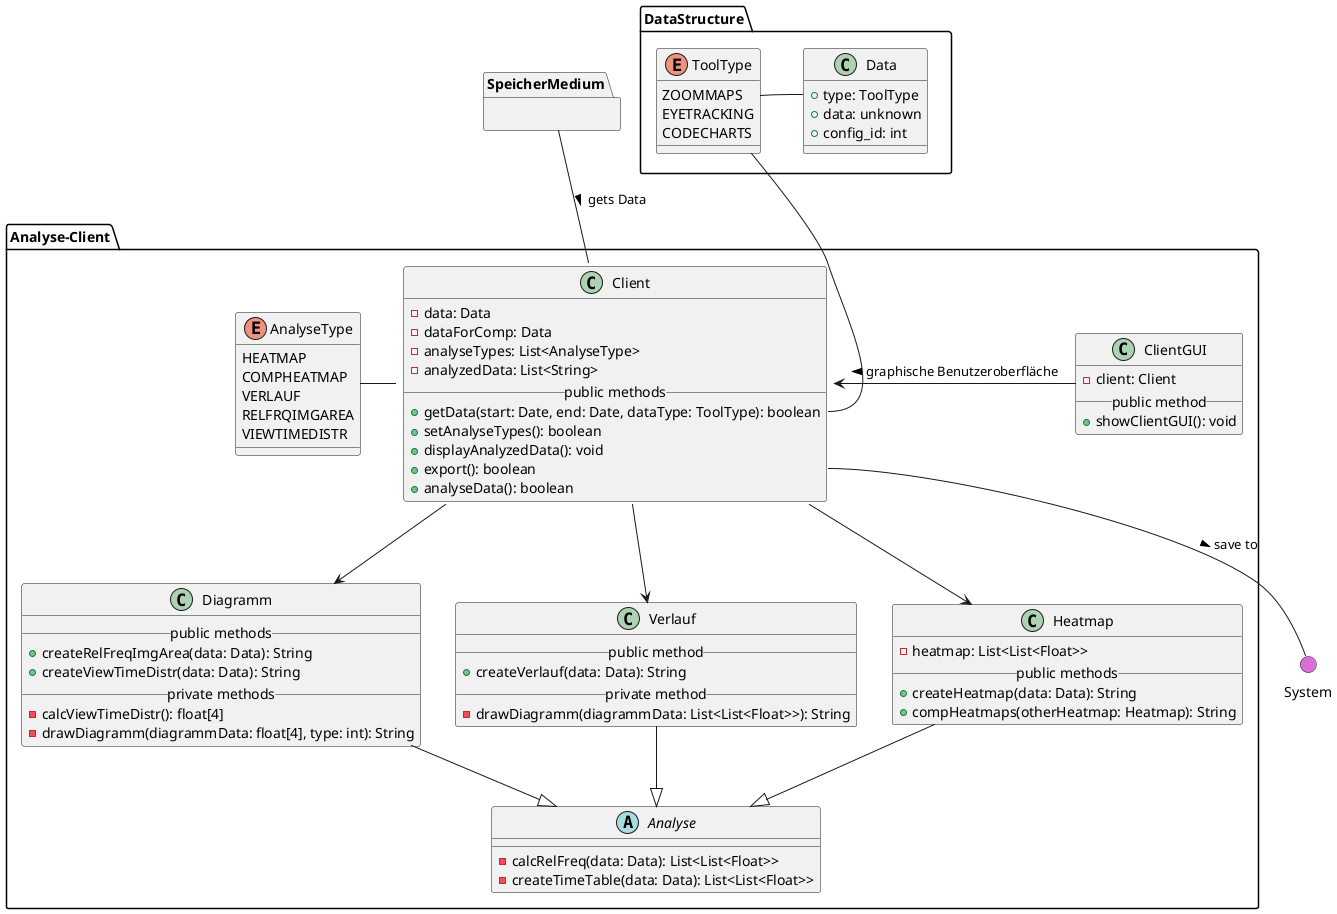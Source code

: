 @startuml analyseclient

' === ANALYSE CLIENT ===
package Analyse-Client{
  
  ' Client
  class Client {
    - data: Data
    - dataForComp: Data
    - analyseTypes: List<AnalyseType>
    - analyzedData: List<String>
    __public methods__
    + getData(start: Date, end: Date, dataType: ToolType): boolean
    + setAnalyseTypes(): boolean
    + displayAnalyzedData(): void
    + export(): boolean
    + analyseData(): boolean
  }

  ' Analyse
  abstract Analyse {
    - calcRelFreq(data: Data): List<List<Float>>
    - createTimeTable(data: Data): List<List<Float>>
  }

  ' Heatmap
  class Heatmap {
    - heatmap: List<List<Float>>
    __public methods__
    + createHeatmap(data: Data): String
    + compHeatmaps(otherHeatmap: Heatmap): String
  }

  ' Verlauf
  class Verlauf {
    __public method__
    + createVerlauf(data: Data): String
    __private method__
    - drawDiagramm(diagrammData: List<List<Float>>): String
  }

  ' Diagramm
  class Diagramm {
    __public methods__
    + createRelFreqImgArea(data: Data): String
    + createViewTimeDistr(data: Data): String
    __private methods__
    - calcViewTimeDistr(): float[4]
    - drawDiagramm(diagrammData: float[4], type: int): String
  }

  ' Type
  enum AnalyseType {
    HEATMAP
    COMPHEATMAP
    VERLAUF
    RELFRQIMGAREA
    VIEWTIMEDISTR
  }

  ' ClientGUI
  class ClientGUI {
    - client: Client
    __public method__
    + showClientGUI(): void
  }

  ' Vererbung
  Analyse <|-u- Heatmap
  Analyse <|-u- Verlauf
  Analyse <|-u- Diagramm

  ' Interaktionen
  Client -d-> Heatmap 
  Client -d-> Verlauf
  Client -d-> Diagramm
  Client -l- AnalyseType
  Client <-r- ClientGUI : < graphische Benutzeroberfläche

}

' Blackbox
package SpeicherMedium {}

package DataStructure {
  
  ' Typen der erhobenen Daten
  enum ToolType {
    ZOOMMAPS
    EYETRACKING
    CODECHARTS
  }

  ' Daten
  class Data {
    + type: ToolType
    + data: unknown
    + config_id: int
  }

  ' Interaktionen
  Data::type -l- ToolType
}

() System #DA70D5

' Interaktionen
Client::getData -u- ToolType
Client::export -- System: > save to
Client -u- SpeicherMedium : < gets Data

@enduml
